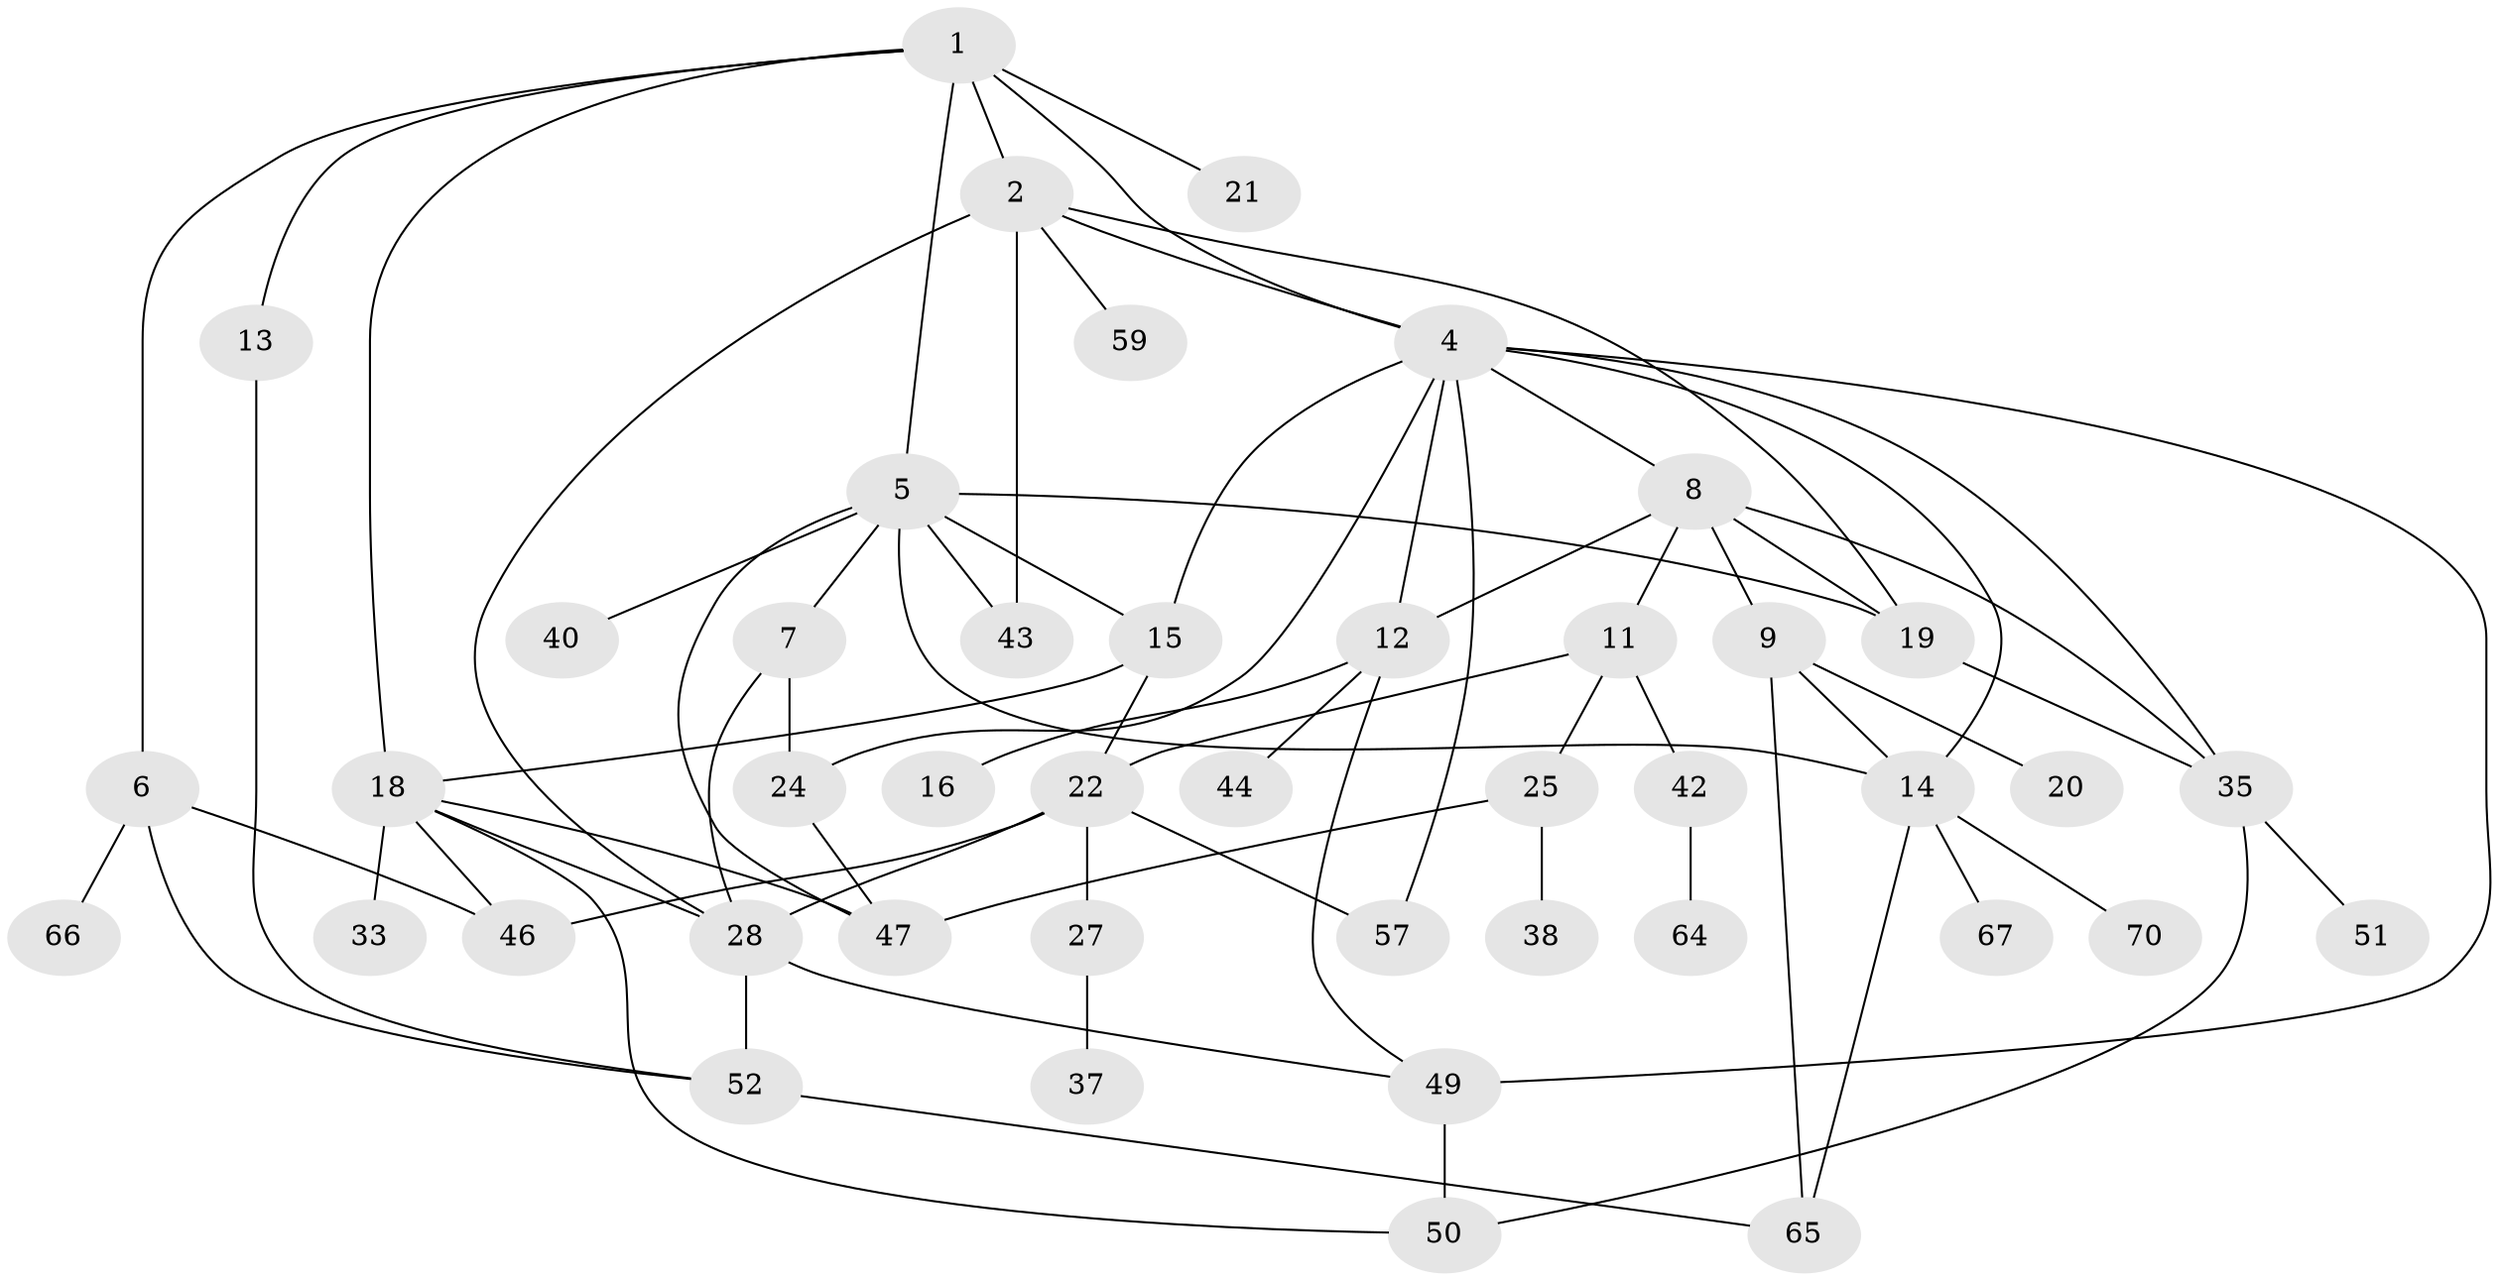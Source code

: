 // Generated by graph-tools (version 1.1) at 2025/51/02/27/25 19:51:38]
// undirected, 44 vertices, 73 edges
graph export_dot {
graph [start="1"]
  node [color=gray90,style=filled];
  1 [super="+3"];
  2 [super="+48"];
  4 [super="+23"];
  5 [super="+17"];
  6 [super="+54"];
  7 [super="+30"];
  8 [super="+10"];
  9 [super="+29"];
  11 [super="+60"];
  12 [super="+34"];
  13 [super="+39"];
  14 [super="+31"];
  15 [super="+41"];
  16;
  18 [super="+58"];
  19 [super="+68"];
  20;
  21 [super="+55"];
  22 [super="+26"];
  24 [super="+56"];
  25 [super="+32"];
  27;
  28 [super="+36"];
  33 [super="+63"];
  35 [super="+45"];
  37;
  38;
  40;
  42;
  43;
  44;
  46 [super="+53"];
  47 [super="+69"];
  49 [super="+61"];
  50;
  51;
  52 [super="+62"];
  57;
  59;
  64;
  65;
  66;
  67;
  70;
  1 -- 2;
  1 -- 4 [weight=2];
  1 -- 5;
  1 -- 6;
  1 -- 21;
  1 -- 18;
  1 -- 13;
  2 -- 59;
  2 -- 43;
  2 -- 28;
  2 -- 19;
  2 -- 4;
  4 -- 8;
  4 -- 15;
  4 -- 57;
  4 -- 24;
  4 -- 12;
  4 -- 14;
  4 -- 35;
  4 -- 49 [weight=2];
  5 -- 7;
  5 -- 19;
  5 -- 40;
  5 -- 43;
  5 -- 14;
  5 -- 47;
  5 -- 15;
  6 -- 52;
  6 -- 46;
  6 -- 66;
  7 -- 24;
  7 -- 28;
  8 -- 9;
  8 -- 12;
  8 -- 19;
  8 -- 11;
  8 -- 35;
  9 -- 14;
  9 -- 20;
  9 -- 65;
  11 -- 22;
  11 -- 25;
  11 -- 42;
  12 -- 16;
  12 -- 44;
  12 -- 49;
  13 -- 52;
  14 -- 65;
  14 -- 67;
  14 -- 70;
  15 -- 22;
  15 -- 18;
  18 -- 33;
  18 -- 50;
  18 -- 47;
  18 -- 28;
  18 -- 46;
  19 -- 35;
  22 -- 28;
  22 -- 57;
  22 -- 27;
  22 -- 46;
  24 -- 47;
  25 -- 38;
  25 -- 47;
  27 -- 37;
  28 -- 49;
  28 -- 52;
  35 -- 51;
  35 -- 50;
  42 -- 64;
  49 -- 50;
  52 -- 65;
}
